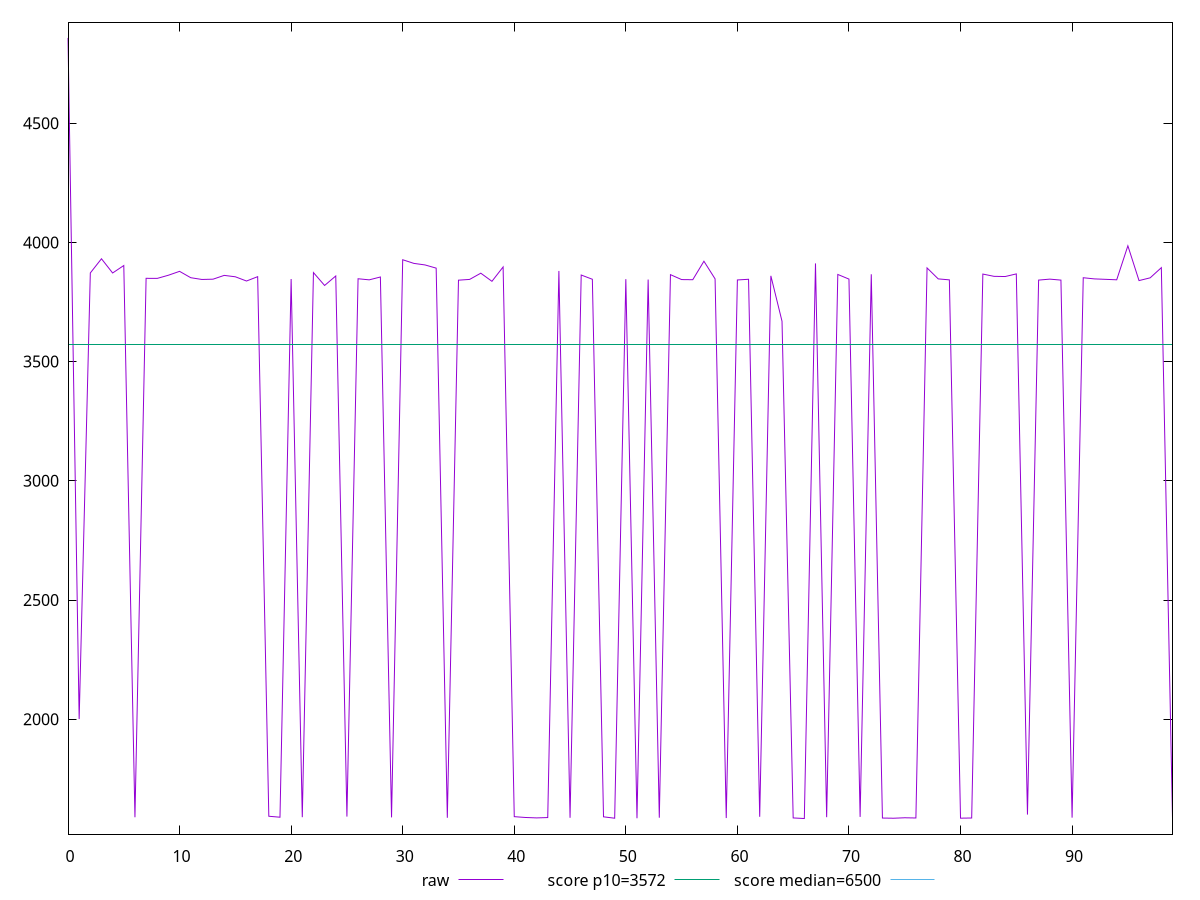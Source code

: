 reset

$raw <<EOF
0 4857.648000000001
1 2000.7900000000004
2 3871.8619999999996
3 3931.3641
4 3871.705
5 3903.018
6 1588.9434
7 3849.357
8 3849.0677
9 3862.335
10 3878.6301999999996
11 3851.9860000000003
12 3844.5504
13 3845.7509999999997
14 3861.667
15 3855.7811
16 3838.0660000000003
17 3856.2990000000004
18 1593.289
19 1589.2395000000001
20 3846.372
21 1589.232
22 3873.403
23 3819.3779999999997
24 3859.1795999999995
25 1591.8824999999997
26 3847.5631999999996
27 3842.9589000000005
28 3854.917
29 1588.60365
30 3927.3190000000004
31 3911.9878000000003
32 3905.4906
33 3892.1020000000003
34 1586.9519
35 3841.5903999999996
36 3844.791
37 3870.8889999999997
38 3836.834
39 3897.026
40 1591.5726000000002
41 1588.1473999999998
42 1586.3583
43 1587.7955
44 3880.169000000001
45 1586.7821
46 3863.2140000000004
47 3845.3909999999996
48 1590.9211999999998
49 1585.049
50 3845.8141
51 1584.911
52 3844.3392999999996
53 1587.1729999999998
54 3864.7819999999997
55 3844.0800000000004
56 3843.514
57 3921.04
58 3847.0550000000003
59 1585.7230000000002
60 3842.4967
61 3845.3296
62 1590.9966
63 3859.7348
64 3669.242
65 1586.2239000000002
66 1583.7735000000002
67 3911.8681
68 1589.4578000000001
69 3865.5616
70 3846.1000000000004
71 1590.3174
72 3866.3814
73 1585.7521
74 1584.9945
75 1586.9015000000004
76 1585.98325
77 3893.0440000000003
78 3846.9925000000003
79 3842.8948
80 1585.2294500000003
81 1585.9648999999997
82 3867.215
83 3857.7151000000003
84 3856.8240000000005
85 3867.8466
86 1600.326
87 3841.9307
88 3845.9647999999993
89 3841.8858999999998
90 1587.4048500000004
91 3851.8289999999997
92 3846.9538
93 3845.083
94 3843.1462999999994
95 3985.7175
96 3839.8540000000003
97 3851.4479999999994
98 3894.0969999999998
99 1584.5969999999998
EOF

set key outside below
set xrange [0:99]
set yrange [1518.2960100000003:4923.125490000001]
set trange [1518.2960100000003:4923.125490000001]
set terminal svg size 640, 500 enhanced background rgb 'white'
set output "report_00017_2021-02-10T15-08-03.406Z/first-cpu-idle/samples/pages+cached+noadtech+nomedia+nocss/raw/values.svg"

plot $raw title "raw" with line, \
     3572 title "score p10=3572", \
     6500 title "score median=6500"

reset
